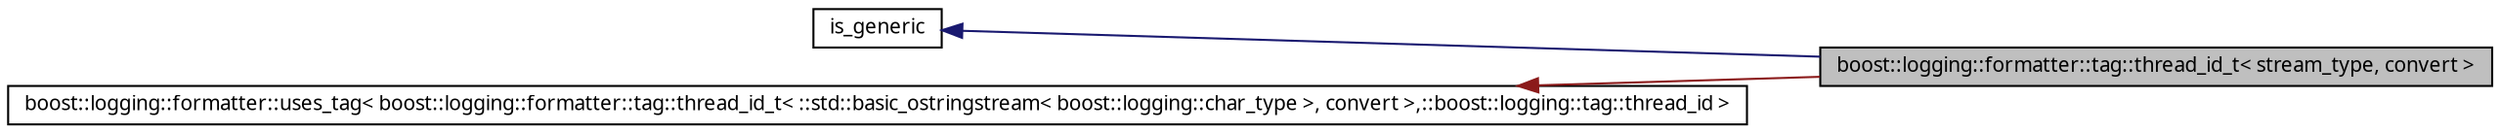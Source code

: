 digraph G
{
  edge [fontname="FreeSans.ttf",fontsize=10,labelfontname="FreeSans.ttf",labelfontsize=10];
  node [fontname="FreeSans.ttf",fontsize=10,shape=record];
  rankdir=LR;
  Node1 [label="boost::logging::formatter::tag::thread_id_t\< stream_type, convert \>",height=0.2,width=0.4,color="black", fillcolor="grey75", style="filled" fontcolor="black"];
  Node2 -> Node1 [dir=back,color="midnightblue",fontsize=10,style="solid",fontname="FreeSans.ttf"];
  Node2 [label="is_generic",height=0.2,width=0.4,color="black", fillcolor="white", style="filled",URL="$structboost_1_1logging_1_1manipulator_1_1is__generic.html",tooltip="Represents a generic manipulator (formatter or destination)."];
  Node3 -> Node1 [dir=back,color="firebrick4",fontsize=10,style="solid",fontname="FreeSans.ttf"];
  Node3 [label="boost::logging::formatter::uses_tag\< boost::logging::formatter::tag::thread_id_t\< ::std::basic_ostringstream\< boost::logging::char_type \>, convert \>,::boost::logging::tag::thread_id \>",height=0.2,width=0.4,color="black", fillcolor="white", style="filled",URL="$structboost_1_1logging_1_1formatter_1_1uses__tag.html",tooltip="Specifies that a formatter class handles a certain tag class."];
}
